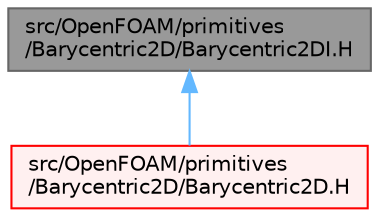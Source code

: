 digraph "src/OpenFOAM/primitives/Barycentric2D/Barycentric2DI.H"
{
 // LATEX_PDF_SIZE
  bgcolor="transparent";
  edge [fontname=Helvetica,fontsize=10,labelfontname=Helvetica,labelfontsize=10];
  node [fontname=Helvetica,fontsize=10,shape=box,height=0.2,width=0.4];
  Node1 [id="Node000001",label="src/OpenFOAM/primitives\l/Barycentric2D/Barycentric2DI.H",height=0.2,width=0.4,color="gray40", fillcolor="grey60", style="filled", fontcolor="black",tooltip=" "];
  Node1 -> Node2 [id="edge1_Node000001_Node000002",dir="back",color="steelblue1",style="solid",tooltip=" "];
  Node2 [id="Node000002",label="src/OpenFOAM/primitives\l/Barycentric2D/Barycentric2D.H",height=0.2,width=0.4,color="red", fillcolor="#FFF0F0", style="filled",URL="$Barycentric2D_8H.html",tooltip=" "];
}
